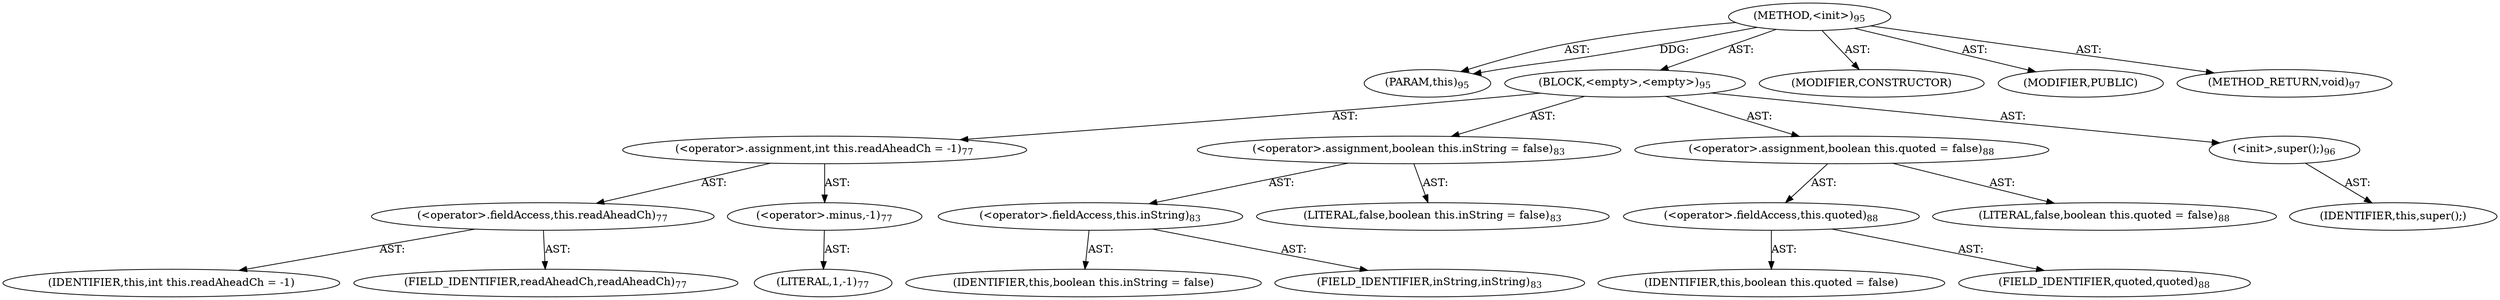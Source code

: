 digraph "&lt;init&gt;" {  
"111669149696" [label = <(METHOD,&lt;init&gt;)<SUB>95</SUB>> ]
"115964116993" [label = <(PARAM,this)<SUB>95</SUB>> ]
"25769803776" [label = <(BLOCK,&lt;empty&gt;,&lt;empty&gt;)<SUB>95</SUB>> ]
"30064771074" [label = <(&lt;operator&gt;.assignment,int this.readAheadCh = -1)<SUB>77</SUB>> ]
"30064771075" [label = <(&lt;operator&gt;.fieldAccess,this.readAheadCh)<SUB>77</SUB>> ]
"68719476740" [label = <(IDENTIFIER,this,int this.readAheadCh = -1)> ]
"55834574848" [label = <(FIELD_IDENTIFIER,readAheadCh,readAheadCh)<SUB>77</SUB>> ]
"30064771076" [label = <(&lt;operator&gt;.minus,-1)<SUB>77</SUB>> ]
"90194313216" [label = <(LITERAL,1,-1)<SUB>77</SUB>> ]
"30064771077" [label = <(&lt;operator&gt;.assignment,boolean this.inString = false)<SUB>83</SUB>> ]
"30064771078" [label = <(&lt;operator&gt;.fieldAccess,this.inString)<SUB>83</SUB>> ]
"68719476741" [label = <(IDENTIFIER,this,boolean this.inString = false)> ]
"55834574849" [label = <(FIELD_IDENTIFIER,inString,inString)<SUB>83</SUB>> ]
"90194313217" [label = <(LITERAL,false,boolean this.inString = false)<SUB>83</SUB>> ]
"30064771079" [label = <(&lt;operator&gt;.assignment,boolean this.quoted = false)<SUB>88</SUB>> ]
"30064771080" [label = <(&lt;operator&gt;.fieldAccess,this.quoted)<SUB>88</SUB>> ]
"68719476742" [label = <(IDENTIFIER,this,boolean this.quoted = false)> ]
"55834574850" [label = <(FIELD_IDENTIFIER,quoted,quoted)<SUB>88</SUB>> ]
"90194313218" [label = <(LITERAL,false,boolean this.quoted = false)<SUB>88</SUB>> ]
"30064771072" [label = <(&lt;init&gt;,super();)<SUB>96</SUB>> ]
"68719476737" [label = <(IDENTIFIER,this,super();)> ]
"133143986179" [label = <(MODIFIER,CONSTRUCTOR)> ]
"133143986180" [label = <(MODIFIER,PUBLIC)> ]
"128849018880" [label = <(METHOD_RETURN,void)<SUB>97</SUB>> ]
  "111669149696" -> "115964116993"  [ label = "AST: "] 
  "111669149696" -> "25769803776"  [ label = "AST: "] 
  "111669149696" -> "133143986179"  [ label = "AST: "] 
  "111669149696" -> "133143986180"  [ label = "AST: "] 
  "111669149696" -> "128849018880"  [ label = "AST: "] 
  "25769803776" -> "30064771074"  [ label = "AST: "] 
  "25769803776" -> "30064771077"  [ label = "AST: "] 
  "25769803776" -> "30064771079"  [ label = "AST: "] 
  "25769803776" -> "30064771072"  [ label = "AST: "] 
  "30064771074" -> "30064771075"  [ label = "AST: "] 
  "30064771074" -> "30064771076"  [ label = "AST: "] 
  "30064771075" -> "68719476740"  [ label = "AST: "] 
  "30064771075" -> "55834574848"  [ label = "AST: "] 
  "30064771076" -> "90194313216"  [ label = "AST: "] 
  "30064771077" -> "30064771078"  [ label = "AST: "] 
  "30064771077" -> "90194313217"  [ label = "AST: "] 
  "30064771078" -> "68719476741"  [ label = "AST: "] 
  "30064771078" -> "55834574849"  [ label = "AST: "] 
  "30064771079" -> "30064771080"  [ label = "AST: "] 
  "30064771079" -> "90194313218"  [ label = "AST: "] 
  "30064771080" -> "68719476742"  [ label = "AST: "] 
  "30064771080" -> "55834574850"  [ label = "AST: "] 
  "30064771072" -> "68719476737"  [ label = "AST: "] 
  "111669149696" -> "115964116993"  [ label = "DDG: "] 
}
